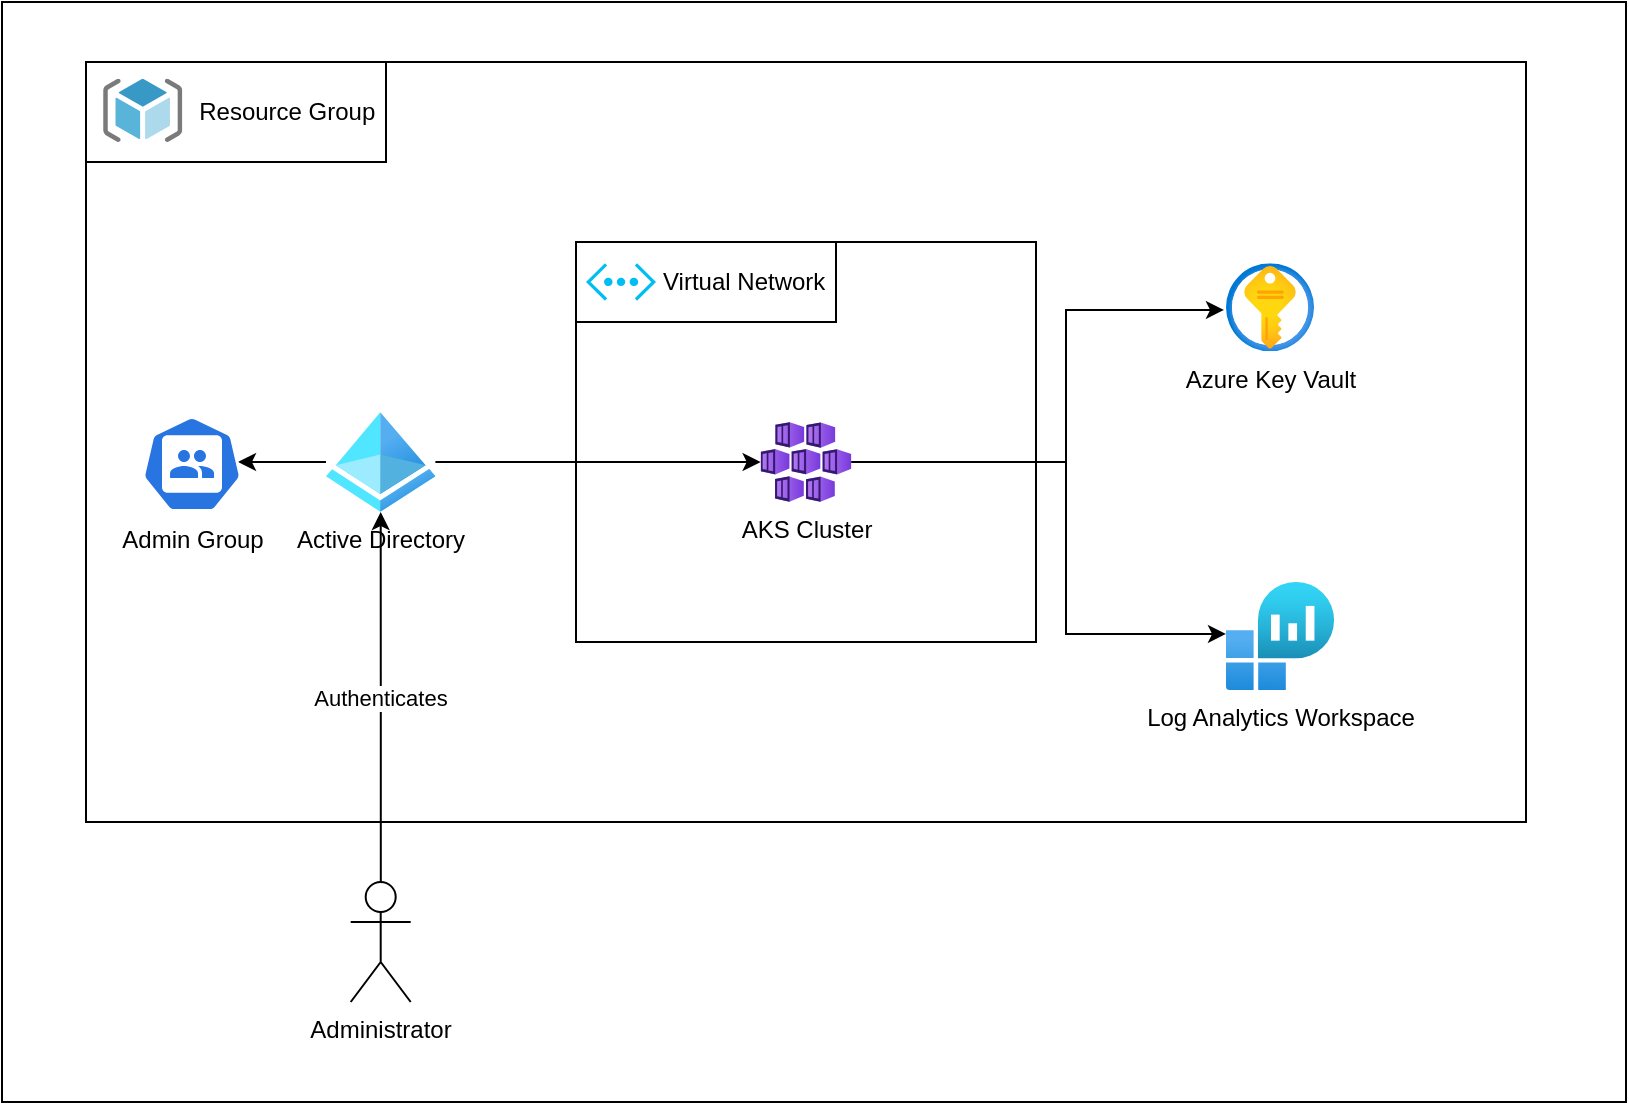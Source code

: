 <mxfile version="21.1.2" type="device">
  <diagram id="WI9T0HZ2pTsCkuznbFz-" name="Page-1">
    <mxGraphModel dx="1434" dy="844" grid="1" gridSize="10" guides="1" tooltips="1" connect="1" arrows="1" fold="1" page="1" pageScale="1" pageWidth="1169" pageHeight="827" math="0" shadow="0">
      <root>
        <mxCell id="0" />
        <mxCell id="1" parent="0" />
        <mxCell id="VWI6kQkoAEb8Ondnj6wc-30" value="" style="rounded=0;whiteSpace=wrap;html=1;" vertex="1" parent="1">
          <mxGeometry x="20" y="20" width="812" height="550" as="geometry" />
        </mxCell>
        <mxCell id="VWI6kQkoAEb8Ondnj6wc-6" value="" style="rounded=0;whiteSpace=wrap;html=1;" vertex="1" parent="1">
          <mxGeometry x="62" y="50" width="720" height="380" as="geometry" />
        </mxCell>
        <mxCell id="VWI6kQkoAEb8Ondnj6wc-11" value="" style="rounded=0;whiteSpace=wrap;html=1;" vertex="1" parent="1">
          <mxGeometry x="307" y="140" width="230" height="200" as="geometry" />
        </mxCell>
        <mxCell id="VWI6kQkoAEb8Ondnj6wc-14" value="Virtual Network&amp;nbsp;" style="rounded=0;whiteSpace=wrap;html=1;align=right;" vertex="1" parent="1">
          <mxGeometry x="307" y="140" width="130" height="40" as="geometry" />
        </mxCell>
        <mxCell id="VWI6kQkoAEb8Ondnj6wc-3" value="Azure Key Vault" style="image;aspect=fixed;html=1;points=[];align=center;fontSize=12;image=img/lib/azure2/security/Key_Vaults.svg;" vertex="1" parent="1">
          <mxGeometry x="632" y="150.62" width="44" height="44" as="geometry" />
        </mxCell>
        <mxCell id="VWI6kQkoAEb8Ondnj6wc-23" style="edgeStyle=orthogonalEdgeStyle;rounded=0;orthogonalLoop=1;jettySize=auto;html=1;entryX=0.96;entryY=0.479;entryDx=0;entryDy=0;entryPerimeter=0;" edge="1" parent="1" source="VWI6kQkoAEb8Ondnj6wc-4" target="VWI6kQkoAEb8Ondnj6wc-9">
          <mxGeometry relative="1" as="geometry" />
        </mxCell>
        <mxCell id="VWI6kQkoAEb8Ondnj6wc-27" style="edgeStyle=orthogonalEdgeStyle;rounded=0;orthogonalLoop=1;jettySize=auto;html=1;" edge="1" parent="1" source="VWI6kQkoAEb8Ondnj6wc-4" target="VWI6kQkoAEb8Ondnj6wc-1">
          <mxGeometry relative="1" as="geometry" />
        </mxCell>
        <mxCell id="VWI6kQkoAEb8Ondnj6wc-4" value="Active Directory" style="image;aspect=fixed;html=1;points=[];align=center;fontSize=12;image=img/lib/azure2/identity/Azure_Active_Directory.svg;" vertex="1" parent="1">
          <mxGeometry x="182" y="225" width="54.69" height="50" as="geometry" />
        </mxCell>
        <mxCell id="VWI6kQkoAEb8Ondnj6wc-9" value="Admin Group" style="sketch=0;html=1;dashed=0;whitespace=wrap;fillColor=#2875E2;strokeColor=#ffffff;points=[[0.005,0.63,0],[0.1,0.2,0],[0.9,0.2,0],[0.5,0,0],[0.995,0.63,0],[0.72,0.99,0],[0.5,1,0],[0.28,0.99,0]];verticalLabelPosition=bottom;align=center;verticalAlign=top;shape=mxgraph.kubernetes.icon;prIcon=group" vertex="1" parent="1">
          <mxGeometry x="90" y="227" width="50" height="48" as="geometry" />
        </mxCell>
        <mxCell id="VWI6kQkoAEb8Ondnj6wc-18" value="Log Analytics Workspace" style="image;aspect=fixed;html=1;points=[];align=center;fontSize=12;image=img/lib/azure2/analytics/Log_Analytics_Workspaces.svg;" vertex="1" parent="1">
          <mxGeometry x="632" y="310" width="54" height="54" as="geometry" />
        </mxCell>
        <mxCell id="VWI6kQkoAEb8Ondnj6wc-20" value="" style="verticalLabelPosition=bottom;html=1;verticalAlign=top;align=center;strokeColor=none;fillColor=#00BEF2;shape=mxgraph.azure.virtual_network;pointerEvents=1;" vertex="1" parent="1">
          <mxGeometry x="312" y="150.62" width="35" height="18.75" as="geometry" />
        </mxCell>
        <mxCell id="VWI6kQkoAEb8Ondnj6wc-25" style="edgeStyle=orthogonalEdgeStyle;rounded=0;orthogonalLoop=1;jettySize=auto;html=1;entryX=-0.023;entryY=0.531;entryDx=0;entryDy=0;entryPerimeter=0;" edge="1" parent="1" source="VWI6kQkoAEb8Ondnj6wc-1" target="VWI6kQkoAEb8Ondnj6wc-3">
          <mxGeometry relative="1" as="geometry">
            <Array as="points">
              <mxPoint x="552" y="250" />
              <mxPoint x="552" y="174" />
            </Array>
          </mxGeometry>
        </mxCell>
        <mxCell id="VWI6kQkoAEb8Ondnj6wc-26" style="edgeStyle=orthogonalEdgeStyle;rounded=0;orthogonalLoop=1;jettySize=auto;html=1;entryX=0;entryY=0.481;entryDx=0;entryDy=0;entryPerimeter=0;" edge="1" parent="1" source="VWI6kQkoAEb8Ondnj6wc-1" target="VWI6kQkoAEb8Ondnj6wc-18">
          <mxGeometry relative="1" as="geometry">
            <Array as="points">
              <mxPoint x="552" y="250" />
              <mxPoint x="552" y="336" />
            </Array>
          </mxGeometry>
        </mxCell>
        <mxCell id="VWI6kQkoAEb8Ondnj6wc-1" value="AKS Cluster" style="image;aspect=fixed;html=1;points=[];align=center;fontSize=12;image=img/lib/azure2/compute/Kubernetes_Services.svg;" vertex="1" parent="1">
          <mxGeometry x="399.33" y="230" width="45.34" height="40" as="geometry" />
        </mxCell>
        <mxCell id="VWI6kQkoAEb8Ondnj6wc-7" value="Resource Group&amp;nbsp;" style="rounded=0;whiteSpace=wrap;html=1;align=right;" vertex="1" parent="1">
          <mxGeometry x="62" y="50" width="150" height="50" as="geometry" />
        </mxCell>
        <mxCell id="VWI6kQkoAEb8Ondnj6wc-5" value="" style="image;sketch=0;aspect=fixed;html=1;points=[];align=center;fontSize=12;image=img/lib/mscae/ResourceGroup.svg;" vertex="1" parent="1">
          <mxGeometry x="70.57" y="58.33" width="39.58" height="31.67" as="geometry" />
        </mxCell>
        <mxCell id="VWI6kQkoAEb8Ondnj6wc-29" value="Authenticates" style="edgeStyle=orthogonalEdgeStyle;rounded=0;orthogonalLoop=1;jettySize=auto;html=1;" edge="1" parent="1" source="VWI6kQkoAEb8Ondnj6wc-28" target="VWI6kQkoAEb8Ondnj6wc-4">
          <mxGeometry relative="1" as="geometry" />
        </mxCell>
        <mxCell id="VWI6kQkoAEb8Ondnj6wc-28" value="Administrator" style="shape=umlActor;verticalLabelPosition=bottom;verticalAlign=top;html=1;outlineConnect=0;" vertex="1" parent="1">
          <mxGeometry x="194.35" y="460" width="30" height="60" as="geometry" />
        </mxCell>
      </root>
    </mxGraphModel>
  </diagram>
</mxfile>
